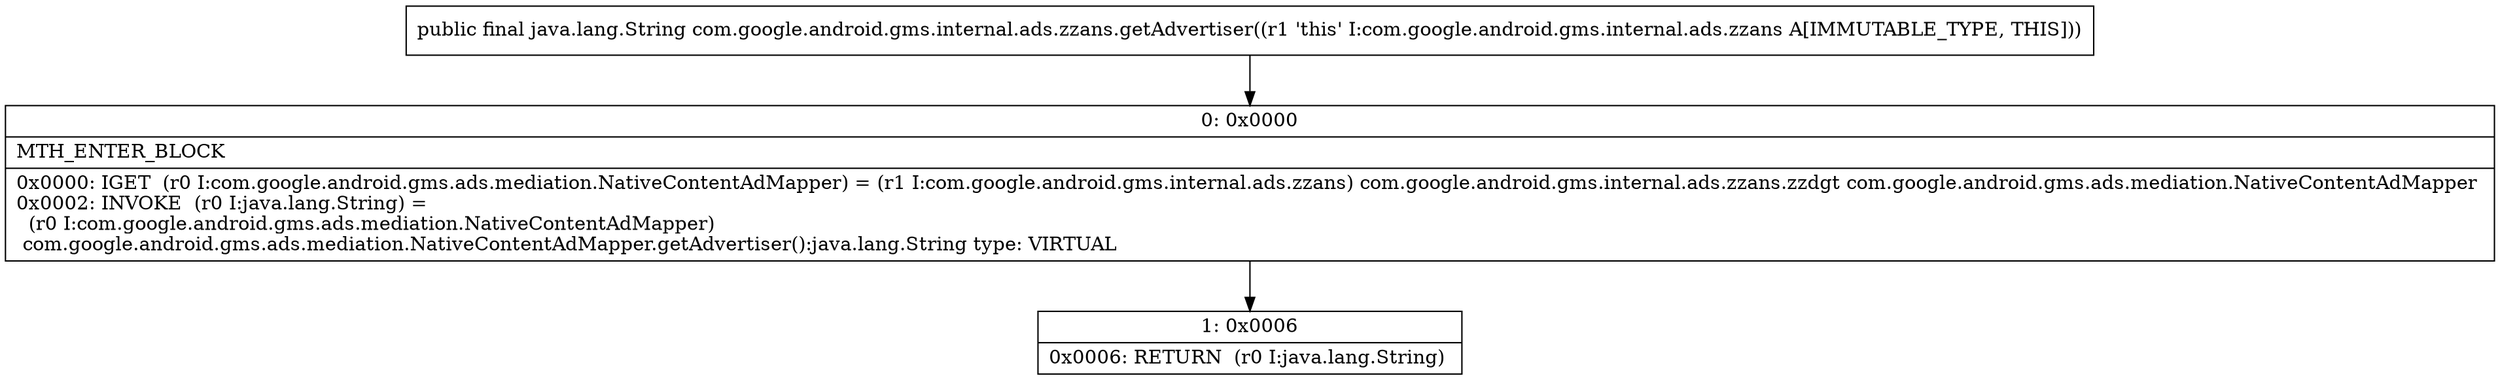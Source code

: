 digraph "CFG forcom.google.android.gms.internal.ads.zzans.getAdvertiser()Ljava\/lang\/String;" {
Node_0 [shape=record,label="{0\:\ 0x0000|MTH_ENTER_BLOCK\l|0x0000: IGET  (r0 I:com.google.android.gms.ads.mediation.NativeContentAdMapper) = (r1 I:com.google.android.gms.internal.ads.zzans) com.google.android.gms.internal.ads.zzans.zzdgt com.google.android.gms.ads.mediation.NativeContentAdMapper \l0x0002: INVOKE  (r0 I:java.lang.String) = \l  (r0 I:com.google.android.gms.ads.mediation.NativeContentAdMapper)\l com.google.android.gms.ads.mediation.NativeContentAdMapper.getAdvertiser():java.lang.String type: VIRTUAL \l}"];
Node_1 [shape=record,label="{1\:\ 0x0006|0x0006: RETURN  (r0 I:java.lang.String) \l}"];
MethodNode[shape=record,label="{public final java.lang.String com.google.android.gms.internal.ads.zzans.getAdvertiser((r1 'this' I:com.google.android.gms.internal.ads.zzans A[IMMUTABLE_TYPE, THIS])) }"];
MethodNode -> Node_0;
Node_0 -> Node_1;
}

